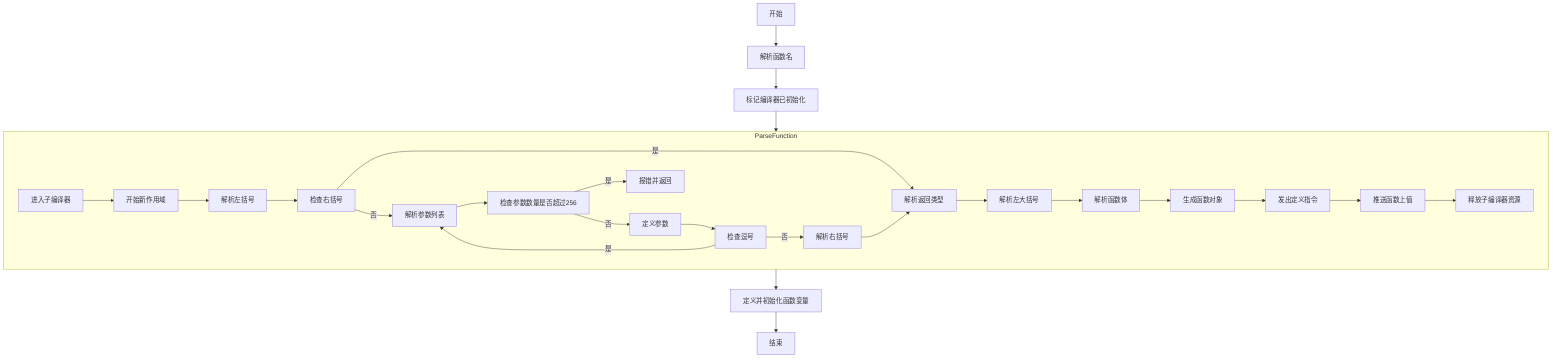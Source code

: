 flowchart TD
    Start[开始]
    Start --> ParseFnName[解析函数名]
    ParseFnName --> MarkInitialized[标记编译器已初始化]
    MarkInitialized --> ParseFunction[调用 parse_function 解析函数体]
    ParseFunction --> DefineVariable[定义并初始化函数变量]
    DefineVariable --> End[结束]

    subgraph ParseFunction
        EnterSubCompiler[进入子编译器]
        EnterSubCompiler --> BeginScope[开始新作用域]
        BeginScope --> ParseLeftParen[解析左括号]
        ParseLeftParen --> CheckRightParen[检查右括号]
        CheckRightParen -->|是| ParseReturnType[解析返回类型]
        CheckRightParen -->|否| ParseParameters[解析参数列表]
        ParseParameters --> CheckMaxParams[检查参数数量是否超过256]
        CheckMaxParams -->|是| Error[报错并返回]
        CheckMaxParams -->|否| DefineParameter[定义参数]
        DefineParameter --> CheckComma[检查逗号]
        CheckComma -->|是| ParseParameters
        CheckComma -->|否| ParseRightParen[解析右括号]
        ParseRightParen --> ParseReturnType
        ParseReturnType --> ParseLeftBrace[解析左大括号]
        ParseLeftBrace --> ParseBlockStatement[解析函数体]
        ParseBlockStatement --> GenerateFunctionObject[生成函数对象]
        GenerateFunctionObject --> EmitDefineInstruction[发出定义指令]
        EmitDefineInstruction --> PushUpValues[推送函数上值]
        PushUpValues --> FreeSubCompiler[释放子编译器资源]
    end